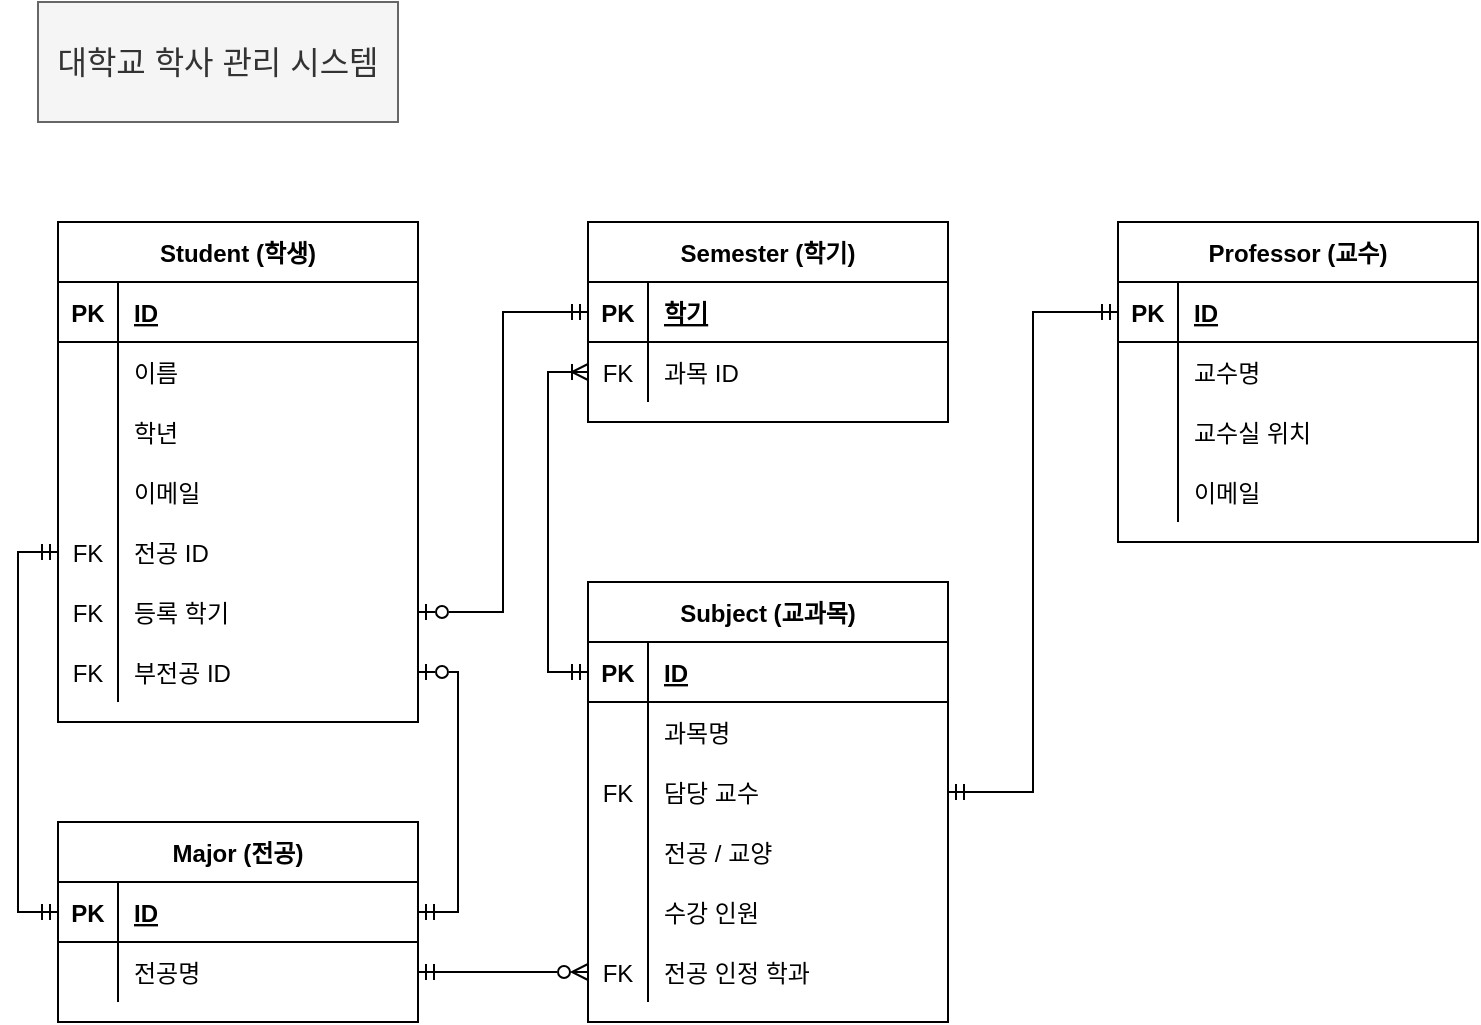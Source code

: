 <mxfile version="20.2.6" type="device"><diagram id="R2lEEEUBdFMjLlhIrx00" name="Page-1"><mxGraphModel dx="942" dy="582" grid="1" gridSize="10" guides="1" tooltips="1" connect="1" arrows="1" fold="1" page="1" pageScale="1" pageWidth="850" pageHeight="1100" math="0" shadow="0" extFonts="Permanent Marker^https://fonts.googleapis.com/css?family=Permanent+Marker"><root><mxCell id="0"/><mxCell id="1" parent="0"/><mxCell id="RUz3x7ZOQy3tmd5l95Rj-1" value="Semester (학기)" style="shape=table;startSize=30;container=1;collapsible=1;childLayout=tableLayout;fixedRows=1;rowLines=0;fontStyle=1;align=center;resizeLast=1;" parent="1" vertex="1"><mxGeometry x="335" y="150" width="180" height="100" as="geometry"/></mxCell><mxCell id="RUz3x7ZOQy3tmd5l95Rj-2" value="" style="shape=tableRow;horizontal=0;startSize=0;swimlaneHead=0;swimlaneBody=0;fillColor=none;collapsible=0;dropTarget=0;points=[[0,0.5],[1,0.5]];portConstraint=eastwest;top=0;left=0;right=0;bottom=1;" parent="RUz3x7ZOQy3tmd5l95Rj-1" vertex="1"><mxGeometry y="30" width="180" height="30" as="geometry"/></mxCell><mxCell id="RUz3x7ZOQy3tmd5l95Rj-3" value="PK" style="shape=partialRectangle;connectable=0;fillColor=none;top=0;left=0;bottom=0;right=0;fontStyle=1;overflow=hidden;" parent="RUz3x7ZOQy3tmd5l95Rj-2" vertex="1"><mxGeometry width="30" height="30" as="geometry"><mxRectangle width="30" height="30" as="alternateBounds"/></mxGeometry></mxCell><mxCell id="RUz3x7ZOQy3tmd5l95Rj-4" value="학기" style="shape=partialRectangle;connectable=0;fillColor=none;top=0;left=0;bottom=0;right=0;align=left;spacingLeft=6;fontStyle=5;overflow=hidden;" parent="RUz3x7ZOQy3tmd5l95Rj-2" vertex="1"><mxGeometry x="30" width="150" height="30" as="geometry"><mxRectangle width="150" height="30" as="alternateBounds"/></mxGeometry></mxCell><mxCell id="RUz3x7ZOQy3tmd5l95Rj-5" value="" style="shape=tableRow;horizontal=0;startSize=0;swimlaneHead=0;swimlaneBody=0;fillColor=none;collapsible=0;dropTarget=0;points=[[0,0.5],[1,0.5]];portConstraint=eastwest;top=0;left=0;right=0;bottom=0;" parent="RUz3x7ZOQy3tmd5l95Rj-1" vertex="1"><mxGeometry y="60" width="180" height="30" as="geometry"/></mxCell><mxCell id="RUz3x7ZOQy3tmd5l95Rj-6" value="FK" style="shape=partialRectangle;connectable=0;fillColor=none;top=0;left=0;bottom=0;right=0;editable=1;overflow=hidden;" parent="RUz3x7ZOQy3tmd5l95Rj-5" vertex="1"><mxGeometry width="30" height="30" as="geometry"><mxRectangle width="30" height="30" as="alternateBounds"/></mxGeometry></mxCell><mxCell id="RUz3x7ZOQy3tmd5l95Rj-7" value="과목 ID" style="shape=partialRectangle;connectable=0;fillColor=none;top=0;left=0;bottom=0;right=0;align=left;spacingLeft=6;overflow=hidden;" parent="RUz3x7ZOQy3tmd5l95Rj-5" vertex="1"><mxGeometry x="30" width="150" height="30" as="geometry"><mxRectangle width="150" height="30" as="alternateBounds"/></mxGeometry></mxCell><mxCell id="RUz3x7ZOQy3tmd5l95Rj-14" value="Major (전공)" style="shape=table;startSize=30;container=1;collapsible=1;childLayout=tableLayout;fixedRows=1;rowLines=0;fontStyle=1;align=center;resizeLast=1;" parent="1" vertex="1"><mxGeometry x="70" y="450" width="180" height="100" as="geometry"/></mxCell><mxCell id="RUz3x7ZOQy3tmd5l95Rj-15" value="" style="shape=tableRow;horizontal=0;startSize=0;swimlaneHead=0;swimlaneBody=0;fillColor=none;collapsible=0;dropTarget=0;points=[[0,0.5],[1,0.5]];portConstraint=eastwest;top=0;left=0;right=0;bottom=1;" parent="RUz3x7ZOQy3tmd5l95Rj-14" vertex="1"><mxGeometry y="30" width="180" height="30" as="geometry"/></mxCell><mxCell id="RUz3x7ZOQy3tmd5l95Rj-16" value="PK" style="shape=partialRectangle;connectable=0;fillColor=none;top=0;left=0;bottom=0;right=0;fontStyle=1;overflow=hidden;" parent="RUz3x7ZOQy3tmd5l95Rj-15" vertex="1"><mxGeometry width="30" height="30" as="geometry"><mxRectangle width="30" height="30" as="alternateBounds"/></mxGeometry></mxCell><mxCell id="RUz3x7ZOQy3tmd5l95Rj-17" value="ID" style="shape=partialRectangle;connectable=0;fillColor=none;top=0;left=0;bottom=0;right=0;align=left;spacingLeft=6;fontStyle=5;overflow=hidden;" parent="RUz3x7ZOQy3tmd5l95Rj-15" vertex="1"><mxGeometry x="30" width="150" height="30" as="geometry"><mxRectangle width="150" height="30" as="alternateBounds"/></mxGeometry></mxCell><mxCell id="RUz3x7ZOQy3tmd5l95Rj-18" value="" style="shape=tableRow;horizontal=0;startSize=0;swimlaneHead=0;swimlaneBody=0;fillColor=none;collapsible=0;dropTarget=0;points=[[0,0.5],[1,0.5]];portConstraint=eastwest;top=0;left=0;right=0;bottom=0;" parent="RUz3x7ZOQy3tmd5l95Rj-14" vertex="1"><mxGeometry y="60" width="180" height="30" as="geometry"/></mxCell><mxCell id="RUz3x7ZOQy3tmd5l95Rj-19" value="" style="shape=partialRectangle;connectable=0;fillColor=none;top=0;left=0;bottom=0;right=0;editable=1;overflow=hidden;" parent="RUz3x7ZOQy3tmd5l95Rj-18" vertex="1"><mxGeometry width="30" height="30" as="geometry"><mxRectangle width="30" height="30" as="alternateBounds"/></mxGeometry></mxCell><mxCell id="RUz3x7ZOQy3tmd5l95Rj-20" value="전공명" style="shape=partialRectangle;connectable=0;fillColor=none;top=0;left=0;bottom=0;right=0;align=left;spacingLeft=6;overflow=hidden;" parent="RUz3x7ZOQy3tmd5l95Rj-18" vertex="1"><mxGeometry x="30" width="150" height="30" as="geometry"><mxRectangle width="150" height="30" as="alternateBounds"/></mxGeometry></mxCell><mxCell id="RUz3x7ZOQy3tmd5l95Rj-27" value="Subject (교과목)" style="shape=table;startSize=30;container=1;collapsible=1;childLayout=tableLayout;fixedRows=1;rowLines=0;fontStyle=1;align=center;resizeLast=1;" parent="1" vertex="1"><mxGeometry x="335" y="330" width="180" height="220" as="geometry"/></mxCell><mxCell id="RUz3x7ZOQy3tmd5l95Rj-28" value="" style="shape=tableRow;horizontal=0;startSize=0;swimlaneHead=0;swimlaneBody=0;fillColor=none;collapsible=0;dropTarget=0;points=[[0,0.5],[1,0.5]];portConstraint=eastwest;top=0;left=0;right=0;bottom=1;" parent="RUz3x7ZOQy3tmd5l95Rj-27" vertex="1"><mxGeometry y="30" width="180" height="30" as="geometry"/></mxCell><mxCell id="RUz3x7ZOQy3tmd5l95Rj-29" value="PK" style="shape=partialRectangle;connectable=0;fillColor=none;top=0;left=0;bottom=0;right=0;fontStyle=1;overflow=hidden;" parent="RUz3x7ZOQy3tmd5l95Rj-28" vertex="1"><mxGeometry width="30" height="30" as="geometry"><mxRectangle width="30" height="30" as="alternateBounds"/></mxGeometry></mxCell><mxCell id="RUz3x7ZOQy3tmd5l95Rj-30" value="ID" style="shape=partialRectangle;connectable=0;fillColor=none;top=0;left=0;bottom=0;right=0;align=left;spacingLeft=6;fontStyle=5;overflow=hidden;" parent="RUz3x7ZOQy3tmd5l95Rj-28" vertex="1"><mxGeometry x="30" width="150" height="30" as="geometry"><mxRectangle width="150" height="30" as="alternateBounds"/></mxGeometry></mxCell><mxCell id="RUz3x7ZOQy3tmd5l95Rj-31" value="" style="shape=tableRow;horizontal=0;startSize=0;swimlaneHead=0;swimlaneBody=0;fillColor=none;collapsible=0;dropTarget=0;points=[[0,0.5],[1,0.5]];portConstraint=eastwest;top=0;left=0;right=0;bottom=0;" parent="RUz3x7ZOQy3tmd5l95Rj-27" vertex="1"><mxGeometry y="60" width="180" height="30" as="geometry"/></mxCell><mxCell id="RUz3x7ZOQy3tmd5l95Rj-32" value="" style="shape=partialRectangle;connectable=0;fillColor=none;top=0;left=0;bottom=0;right=0;editable=1;overflow=hidden;" parent="RUz3x7ZOQy3tmd5l95Rj-31" vertex="1"><mxGeometry width="30" height="30" as="geometry"><mxRectangle width="30" height="30" as="alternateBounds"/></mxGeometry></mxCell><mxCell id="RUz3x7ZOQy3tmd5l95Rj-33" value="과목명" style="shape=partialRectangle;connectable=0;fillColor=none;top=0;left=0;bottom=0;right=0;align=left;spacingLeft=6;overflow=hidden;" parent="RUz3x7ZOQy3tmd5l95Rj-31" vertex="1"><mxGeometry x="30" width="150" height="30" as="geometry"><mxRectangle width="150" height="30" as="alternateBounds"/></mxGeometry></mxCell><mxCell id="RUz3x7ZOQy3tmd5l95Rj-92" value="" style="shape=tableRow;horizontal=0;startSize=0;swimlaneHead=0;swimlaneBody=0;fillColor=none;collapsible=0;dropTarget=0;points=[[0,0.5],[1,0.5]];portConstraint=eastwest;top=0;left=0;right=0;bottom=0;" parent="RUz3x7ZOQy3tmd5l95Rj-27" vertex="1"><mxGeometry y="90" width="180" height="30" as="geometry"/></mxCell><mxCell id="RUz3x7ZOQy3tmd5l95Rj-93" value="FK" style="shape=partialRectangle;connectable=0;fillColor=none;top=0;left=0;bottom=0;right=0;editable=1;overflow=hidden;" parent="RUz3x7ZOQy3tmd5l95Rj-92" vertex="1"><mxGeometry width="30" height="30" as="geometry"><mxRectangle width="30" height="30" as="alternateBounds"/></mxGeometry></mxCell><mxCell id="RUz3x7ZOQy3tmd5l95Rj-94" value="담당 교수" style="shape=partialRectangle;connectable=0;fillColor=none;top=0;left=0;bottom=0;right=0;align=left;spacingLeft=6;overflow=hidden;" parent="RUz3x7ZOQy3tmd5l95Rj-92" vertex="1"><mxGeometry x="30" width="150" height="30" as="geometry"><mxRectangle width="150" height="30" as="alternateBounds"/></mxGeometry></mxCell><mxCell id="RUz3x7ZOQy3tmd5l95Rj-34" value="" style="shape=tableRow;horizontal=0;startSize=0;swimlaneHead=0;swimlaneBody=0;fillColor=none;collapsible=0;dropTarget=0;points=[[0,0.5],[1,0.5]];portConstraint=eastwest;top=0;left=0;right=0;bottom=0;" parent="RUz3x7ZOQy3tmd5l95Rj-27" vertex="1"><mxGeometry y="120" width="180" height="30" as="geometry"/></mxCell><mxCell id="RUz3x7ZOQy3tmd5l95Rj-35" value="" style="shape=partialRectangle;connectable=0;fillColor=none;top=0;left=0;bottom=0;right=0;editable=1;overflow=hidden;" parent="RUz3x7ZOQy3tmd5l95Rj-34" vertex="1"><mxGeometry width="30" height="30" as="geometry"><mxRectangle width="30" height="30" as="alternateBounds"/></mxGeometry></mxCell><mxCell id="RUz3x7ZOQy3tmd5l95Rj-36" value="전공 / 교양" style="shape=partialRectangle;connectable=0;fillColor=none;top=0;left=0;bottom=0;right=0;align=left;spacingLeft=6;overflow=hidden;" parent="RUz3x7ZOQy3tmd5l95Rj-34" vertex="1"><mxGeometry x="30" width="150" height="30" as="geometry"><mxRectangle width="150" height="30" as="alternateBounds"/></mxGeometry></mxCell><mxCell id="RUz3x7ZOQy3tmd5l95Rj-37" value="" style="shape=tableRow;horizontal=0;startSize=0;swimlaneHead=0;swimlaneBody=0;fillColor=none;collapsible=0;dropTarget=0;points=[[0,0.5],[1,0.5]];portConstraint=eastwest;top=0;left=0;right=0;bottom=0;" parent="RUz3x7ZOQy3tmd5l95Rj-27" vertex="1"><mxGeometry y="150" width="180" height="30" as="geometry"/></mxCell><mxCell id="RUz3x7ZOQy3tmd5l95Rj-38" value="" style="shape=partialRectangle;connectable=0;fillColor=none;top=0;left=0;bottom=0;right=0;editable=1;overflow=hidden;" parent="RUz3x7ZOQy3tmd5l95Rj-37" vertex="1"><mxGeometry width="30" height="30" as="geometry"><mxRectangle width="30" height="30" as="alternateBounds"/></mxGeometry></mxCell><mxCell id="RUz3x7ZOQy3tmd5l95Rj-39" value="수강 인원" style="shape=partialRectangle;connectable=0;fillColor=none;top=0;left=0;bottom=0;right=0;align=left;spacingLeft=6;overflow=hidden;" parent="RUz3x7ZOQy3tmd5l95Rj-37" vertex="1"><mxGeometry x="30" width="150" height="30" as="geometry"><mxRectangle width="150" height="30" as="alternateBounds"/></mxGeometry></mxCell><mxCell id="RUz3x7ZOQy3tmd5l95Rj-88" value="" style="shape=tableRow;horizontal=0;startSize=0;swimlaneHead=0;swimlaneBody=0;fillColor=none;collapsible=0;dropTarget=0;points=[[0,0.5],[1,0.5]];portConstraint=eastwest;top=0;left=0;right=0;bottom=0;" parent="RUz3x7ZOQy3tmd5l95Rj-27" vertex="1"><mxGeometry y="180" width="180" height="30" as="geometry"/></mxCell><mxCell id="RUz3x7ZOQy3tmd5l95Rj-89" value="FK" style="shape=partialRectangle;connectable=0;fillColor=none;top=0;left=0;bottom=0;right=0;editable=1;overflow=hidden;" parent="RUz3x7ZOQy3tmd5l95Rj-88" vertex="1"><mxGeometry width="30" height="30" as="geometry"><mxRectangle width="30" height="30" as="alternateBounds"/></mxGeometry></mxCell><mxCell id="RUz3x7ZOQy3tmd5l95Rj-90" value="전공 인정 학과" style="shape=partialRectangle;connectable=0;fillColor=none;top=0;left=0;bottom=0;right=0;align=left;spacingLeft=6;overflow=hidden;" parent="RUz3x7ZOQy3tmd5l95Rj-88" vertex="1"><mxGeometry x="30" width="150" height="30" as="geometry"><mxRectangle width="150" height="30" as="alternateBounds"/></mxGeometry></mxCell><mxCell id="RUz3x7ZOQy3tmd5l95Rj-40" value="Student (학생)" style="shape=table;startSize=30;container=1;collapsible=1;childLayout=tableLayout;fixedRows=1;rowLines=0;fontStyle=1;align=center;resizeLast=1;" parent="1" vertex="1"><mxGeometry x="70" y="150" width="180" height="250" as="geometry"/></mxCell><mxCell id="RUz3x7ZOQy3tmd5l95Rj-41" value="" style="shape=tableRow;horizontal=0;startSize=0;swimlaneHead=0;swimlaneBody=0;fillColor=none;collapsible=0;dropTarget=0;points=[[0,0.5],[1,0.5]];portConstraint=eastwest;top=0;left=0;right=0;bottom=1;" parent="RUz3x7ZOQy3tmd5l95Rj-40" vertex="1"><mxGeometry y="30" width="180" height="30" as="geometry"/></mxCell><mxCell id="RUz3x7ZOQy3tmd5l95Rj-42" value="PK" style="shape=partialRectangle;connectable=0;fillColor=none;top=0;left=0;bottom=0;right=0;fontStyle=1;overflow=hidden;" parent="RUz3x7ZOQy3tmd5l95Rj-41" vertex="1"><mxGeometry width="30" height="30" as="geometry"><mxRectangle width="30" height="30" as="alternateBounds"/></mxGeometry></mxCell><mxCell id="RUz3x7ZOQy3tmd5l95Rj-43" value="ID" style="shape=partialRectangle;connectable=0;fillColor=none;top=0;left=0;bottom=0;right=0;align=left;spacingLeft=6;fontStyle=5;overflow=hidden;" parent="RUz3x7ZOQy3tmd5l95Rj-41" vertex="1"><mxGeometry x="30" width="150" height="30" as="geometry"><mxRectangle width="150" height="30" as="alternateBounds"/></mxGeometry></mxCell><mxCell id="RUz3x7ZOQy3tmd5l95Rj-44" value="" style="shape=tableRow;horizontal=0;startSize=0;swimlaneHead=0;swimlaneBody=0;fillColor=none;collapsible=0;dropTarget=0;points=[[0,0.5],[1,0.5]];portConstraint=eastwest;top=0;left=0;right=0;bottom=0;" parent="RUz3x7ZOQy3tmd5l95Rj-40" vertex="1"><mxGeometry y="60" width="180" height="30" as="geometry"/></mxCell><mxCell id="RUz3x7ZOQy3tmd5l95Rj-45" value="" style="shape=partialRectangle;connectable=0;fillColor=none;top=0;left=0;bottom=0;right=0;editable=1;overflow=hidden;" parent="RUz3x7ZOQy3tmd5l95Rj-44" vertex="1"><mxGeometry width="30" height="30" as="geometry"><mxRectangle width="30" height="30" as="alternateBounds"/></mxGeometry></mxCell><mxCell id="RUz3x7ZOQy3tmd5l95Rj-46" value="이름" style="shape=partialRectangle;connectable=0;fillColor=none;top=0;left=0;bottom=0;right=0;align=left;spacingLeft=6;overflow=hidden;" parent="RUz3x7ZOQy3tmd5l95Rj-44" vertex="1"><mxGeometry x="30" width="150" height="30" as="geometry"><mxRectangle width="150" height="30" as="alternateBounds"/></mxGeometry></mxCell><mxCell id="RUz3x7ZOQy3tmd5l95Rj-47" value="" style="shape=tableRow;horizontal=0;startSize=0;swimlaneHead=0;swimlaneBody=0;fillColor=none;collapsible=0;dropTarget=0;points=[[0,0.5],[1,0.5]];portConstraint=eastwest;top=0;left=0;right=0;bottom=0;" parent="RUz3x7ZOQy3tmd5l95Rj-40" vertex="1"><mxGeometry y="90" width="180" height="30" as="geometry"/></mxCell><mxCell id="RUz3x7ZOQy3tmd5l95Rj-48" value="" style="shape=partialRectangle;connectable=0;fillColor=none;top=0;left=0;bottom=0;right=0;editable=1;overflow=hidden;" parent="RUz3x7ZOQy3tmd5l95Rj-47" vertex="1"><mxGeometry width="30" height="30" as="geometry"><mxRectangle width="30" height="30" as="alternateBounds"/></mxGeometry></mxCell><mxCell id="RUz3x7ZOQy3tmd5l95Rj-49" value="학년" style="shape=partialRectangle;connectable=0;fillColor=none;top=0;left=0;bottom=0;right=0;align=left;spacingLeft=6;overflow=hidden;" parent="RUz3x7ZOQy3tmd5l95Rj-47" vertex="1"><mxGeometry x="30" width="150" height="30" as="geometry"><mxRectangle width="150" height="30" as="alternateBounds"/></mxGeometry></mxCell><mxCell id="RUz3x7ZOQy3tmd5l95Rj-66" value="" style="shape=tableRow;horizontal=0;startSize=0;swimlaneHead=0;swimlaneBody=0;fillColor=none;collapsible=0;dropTarget=0;points=[[0,0.5],[1,0.5]];portConstraint=eastwest;top=0;left=0;right=0;bottom=0;" parent="RUz3x7ZOQy3tmd5l95Rj-40" vertex="1"><mxGeometry y="120" width="180" height="30" as="geometry"/></mxCell><mxCell id="RUz3x7ZOQy3tmd5l95Rj-67" value="" style="shape=partialRectangle;connectable=0;fillColor=none;top=0;left=0;bottom=0;right=0;editable=1;overflow=hidden;" parent="RUz3x7ZOQy3tmd5l95Rj-66" vertex="1"><mxGeometry width="30" height="30" as="geometry"><mxRectangle width="30" height="30" as="alternateBounds"/></mxGeometry></mxCell><mxCell id="RUz3x7ZOQy3tmd5l95Rj-68" value="이메일" style="shape=partialRectangle;connectable=0;fillColor=none;top=0;left=0;bottom=0;right=0;align=left;spacingLeft=6;overflow=hidden;" parent="RUz3x7ZOQy3tmd5l95Rj-66" vertex="1"><mxGeometry x="30" width="150" height="30" as="geometry"><mxRectangle width="150" height="30" as="alternateBounds"/></mxGeometry></mxCell><mxCell id="RUz3x7ZOQy3tmd5l95Rj-50" value="" style="shape=tableRow;horizontal=0;startSize=0;swimlaneHead=0;swimlaneBody=0;fillColor=none;collapsible=0;dropTarget=0;points=[[0,0.5],[1,0.5]];portConstraint=eastwest;top=0;left=0;right=0;bottom=0;" parent="RUz3x7ZOQy3tmd5l95Rj-40" vertex="1"><mxGeometry y="150" width="180" height="30" as="geometry"/></mxCell><mxCell id="RUz3x7ZOQy3tmd5l95Rj-51" value="FK" style="shape=partialRectangle;connectable=0;fillColor=none;top=0;left=0;bottom=0;right=0;editable=1;overflow=hidden;" parent="RUz3x7ZOQy3tmd5l95Rj-50" vertex="1"><mxGeometry width="30" height="30" as="geometry"><mxRectangle width="30" height="30" as="alternateBounds"/></mxGeometry></mxCell><mxCell id="RUz3x7ZOQy3tmd5l95Rj-52" value="전공 ID" style="shape=partialRectangle;connectable=0;fillColor=none;top=0;left=0;bottom=0;right=0;align=left;spacingLeft=6;overflow=hidden;" parent="RUz3x7ZOQy3tmd5l95Rj-50" vertex="1"><mxGeometry x="30" width="150" height="30" as="geometry"><mxRectangle width="150" height="30" as="alternateBounds"/></mxGeometry></mxCell><mxCell id="RUz3x7ZOQy3tmd5l95Rj-77" value="" style="shape=tableRow;horizontal=0;startSize=0;swimlaneHead=0;swimlaneBody=0;fillColor=none;collapsible=0;dropTarget=0;points=[[0,0.5],[1,0.5]];portConstraint=eastwest;top=0;left=0;right=0;bottom=0;" parent="RUz3x7ZOQy3tmd5l95Rj-40" vertex="1"><mxGeometry y="180" width="180" height="30" as="geometry"/></mxCell><mxCell id="RUz3x7ZOQy3tmd5l95Rj-78" value="FK" style="shape=partialRectangle;connectable=0;fillColor=none;top=0;left=0;bottom=0;right=0;editable=1;overflow=hidden;" parent="RUz3x7ZOQy3tmd5l95Rj-77" vertex="1"><mxGeometry width="30" height="30" as="geometry"><mxRectangle width="30" height="30" as="alternateBounds"/></mxGeometry></mxCell><mxCell id="RUz3x7ZOQy3tmd5l95Rj-79" value="등록 학기" style="shape=partialRectangle;connectable=0;fillColor=none;top=0;left=0;bottom=0;right=0;align=left;spacingLeft=6;overflow=hidden;" parent="RUz3x7ZOQy3tmd5l95Rj-77" vertex="1"><mxGeometry x="30" width="150" height="30" as="geometry"><mxRectangle width="150" height="30" as="alternateBounds"/></mxGeometry></mxCell><mxCell id="RUz3x7ZOQy3tmd5l95Rj-73" value="" style="shape=tableRow;horizontal=0;startSize=0;swimlaneHead=0;swimlaneBody=0;fillColor=none;collapsible=0;dropTarget=0;points=[[0,0.5],[1,0.5]];portConstraint=eastwest;top=0;left=0;right=0;bottom=0;" parent="RUz3x7ZOQy3tmd5l95Rj-40" vertex="1"><mxGeometry y="210" width="180" height="30" as="geometry"/></mxCell><mxCell id="RUz3x7ZOQy3tmd5l95Rj-74" value="FK" style="shape=partialRectangle;connectable=0;fillColor=none;top=0;left=0;bottom=0;right=0;editable=1;overflow=hidden;" parent="RUz3x7ZOQy3tmd5l95Rj-73" vertex="1"><mxGeometry width="30" height="30" as="geometry"><mxRectangle width="30" height="30" as="alternateBounds"/></mxGeometry></mxCell><mxCell id="RUz3x7ZOQy3tmd5l95Rj-75" value="부전공 ID" style="shape=partialRectangle;connectable=0;fillColor=none;top=0;left=0;bottom=0;right=0;align=left;spacingLeft=6;overflow=hidden;" parent="RUz3x7ZOQy3tmd5l95Rj-73" vertex="1"><mxGeometry x="30" width="150" height="30" as="geometry"><mxRectangle width="150" height="30" as="alternateBounds"/></mxGeometry></mxCell><mxCell id="RUz3x7ZOQy3tmd5l95Rj-53" value="Professor (교수)" style="shape=table;startSize=30;container=1;collapsible=1;childLayout=tableLayout;fixedRows=1;rowLines=0;fontStyle=1;align=center;resizeLast=1;" parent="1" vertex="1"><mxGeometry x="600" y="150" width="180" height="160" as="geometry"/></mxCell><mxCell id="RUz3x7ZOQy3tmd5l95Rj-54" value="" style="shape=tableRow;horizontal=0;startSize=0;swimlaneHead=0;swimlaneBody=0;fillColor=none;collapsible=0;dropTarget=0;points=[[0,0.5],[1,0.5]];portConstraint=eastwest;top=0;left=0;right=0;bottom=1;" parent="RUz3x7ZOQy3tmd5l95Rj-53" vertex="1"><mxGeometry y="30" width="180" height="30" as="geometry"/></mxCell><mxCell id="RUz3x7ZOQy3tmd5l95Rj-55" value="PK" style="shape=partialRectangle;connectable=0;fillColor=none;top=0;left=0;bottom=0;right=0;fontStyle=1;overflow=hidden;" parent="RUz3x7ZOQy3tmd5l95Rj-54" vertex="1"><mxGeometry width="30" height="30" as="geometry"><mxRectangle width="30" height="30" as="alternateBounds"/></mxGeometry></mxCell><mxCell id="RUz3x7ZOQy3tmd5l95Rj-56" value="ID" style="shape=partialRectangle;connectable=0;fillColor=none;top=0;left=0;bottom=0;right=0;align=left;spacingLeft=6;fontStyle=5;overflow=hidden;" parent="RUz3x7ZOQy3tmd5l95Rj-54" vertex="1"><mxGeometry x="30" width="150" height="30" as="geometry"><mxRectangle width="150" height="30" as="alternateBounds"/></mxGeometry></mxCell><mxCell id="RUz3x7ZOQy3tmd5l95Rj-57" value="" style="shape=tableRow;horizontal=0;startSize=0;swimlaneHead=0;swimlaneBody=0;fillColor=none;collapsible=0;dropTarget=0;points=[[0,0.5],[1,0.5]];portConstraint=eastwest;top=0;left=0;right=0;bottom=0;" parent="RUz3x7ZOQy3tmd5l95Rj-53" vertex="1"><mxGeometry y="60" width="180" height="30" as="geometry"/></mxCell><mxCell id="RUz3x7ZOQy3tmd5l95Rj-58" value="" style="shape=partialRectangle;connectable=0;fillColor=none;top=0;left=0;bottom=0;right=0;editable=1;overflow=hidden;" parent="RUz3x7ZOQy3tmd5l95Rj-57" vertex="1"><mxGeometry width="30" height="30" as="geometry"><mxRectangle width="30" height="30" as="alternateBounds"/></mxGeometry></mxCell><mxCell id="RUz3x7ZOQy3tmd5l95Rj-59" value="교수명" style="shape=partialRectangle;connectable=0;fillColor=none;top=0;left=0;bottom=0;right=0;align=left;spacingLeft=6;overflow=hidden;" parent="RUz3x7ZOQy3tmd5l95Rj-57" vertex="1"><mxGeometry x="30" width="150" height="30" as="geometry"><mxRectangle width="150" height="30" as="alternateBounds"/></mxGeometry></mxCell><mxCell id="RUz3x7ZOQy3tmd5l95Rj-60" value="" style="shape=tableRow;horizontal=0;startSize=0;swimlaneHead=0;swimlaneBody=0;fillColor=none;collapsible=0;dropTarget=0;points=[[0,0.5],[1,0.5]];portConstraint=eastwest;top=0;left=0;right=0;bottom=0;" parent="RUz3x7ZOQy3tmd5l95Rj-53" vertex="1"><mxGeometry y="90" width="180" height="30" as="geometry"/></mxCell><mxCell id="RUz3x7ZOQy3tmd5l95Rj-61" value="" style="shape=partialRectangle;connectable=0;fillColor=none;top=0;left=0;bottom=0;right=0;editable=1;overflow=hidden;" parent="RUz3x7ZOQy3tmd5l95Rj-60" vertex="1"><mxGeometry width="30" height="30" as="geometry"><mxRectangle width="30" height="30" as="alternateBounds"/></mxGeometry></mxCell><mxCell id="RUz3x7ZOQy3tmd5l95Rj-62" value="교수실 위치" style="shape=partialRectangle;connectable=0;fillColor=none;top=0;left=0;bottom=0;right=0;align=left;spacingLeft=6;overflow=hidden;" parent="RUz3x7ZOQy3tmd5l95Rj-60" vertex="1"><mxGeometry x="30" width="150" height="30" as="geometry"><mxRectangle width="150" height="30" as="alternateBounds"/></mxGeometry></mxCell><mxCell id="RUz3x7ZOQy3tmd5l95Rj-63" value="" style="shape=tableRow;horizontal=0;startSize=0;swimlaneHead=0;swimlaneBody=0;fillColor=none;collapsible=0;dropTarget=0;points=[[0,0.5],[1,0.5]];portConstraint=eastwest;top=0;left=0;right=0;bottom=0;" parent="RUz3x7ZOQy3tmd5l95Rj-53" vertex="1"><mxGeometry y="120" width="180" height="30" as="geometry"/></mxCell><mxCell id="RUz3x7ZOQy3tmd5l95Rj-64" value="" style="shape=partialRectangle;connectable=0;fillColor=none;top=0;left=0;bottom=0;right=0;editable=1;overflow=hidden;" parent="RUz3x7ZOQy3tmd5l95Rj-63" vertex="1"><mxGeometry width="30" height="30" as="geometry"><mxRectangle width="30" height="30" as="alternateBounds"/></mxGeometry></mxCell><mxCell id="RUz3x7ZOQy3tmd5l95Rj-65" value="이메일" style="shape=partialRectangle;connectable=0;fillColor=none;top=0;left=0;bottom=0;right=0;align=left;spacingLeft=6;overflow=hidden;" parent="RUz3x7ZOQy3tmd5l95Rj-63" vertex="1"><mxGeometry x="30" width="150" height="30" as="geometry"><mxRectangle width="150" height="30" as="alternateBounds"/></mxGeometry></mxCell><mxCell id="RUz3x7ZOQy3tmd5l95Rj-70" style="edgeStyle=orthogonalEdgeStyle;rounded=0;orthogonalLoop=1;jettySize=auto;html=1;exitX=0;exitY=0.5;exitDx=0;exitDy=0;entryX=0;entryY=0.5;entryDx=0;entryDy=0;startArrow=ERmandOne;startFill=0;endArrow=ERmandOne;endFill=0;" parent="1" source="RUz3x7ZOQy3tmd5l95Rj-50" target="RUz3x7ZOQy3tmd5l95Rj-15" edge="1"><mxGeometry relative="1" as="geometry"/></mxCell><mxCell id="RUz3x7ZOQy3tmd5l95Rj-71" style="edgeStyle=orthogonalEdgeStyle;rounded=0;orthogonalLoop=1;jettySize=auto;html=1;exitX=0;exitY=0.5;exitDx=0;exitDy=0;entryX=0;entryY=0.5;entryDx=0;entryDy=0;startArrow=ERoneToMany;startFill=0;endArrow=ERmandOne;endFill=0;" parent="1" source="RUz3x7ZOQy3tmd5l95Rj-5" target="RUz3x7ZOQy3tmd5l95Rj-28" edge="1"><mxGeometry relative="1" as="geometry"/></mxCell><mxCell id="RUz3x7ZOQy3tmd5l95Rj-72" style="edgeStyle=orthogonalEdgeStyle;rounded=0;orthogonalLoop=1;jettySize=auto;html=1;exitX=0;exitY=0.5;exitDx=0;exitDy=0;entryX=1;entryY=0.5;entryDx=0;entryDy=0;startArrow=ERmandOne;startFill=0;endArrow=ERmandOne;endFill=0;" parent="1" source="RUz3x7ZOQy3tmd5l95Rj-54" target="RUz3x7ZOQy3tmd5l95Rj-92" edge="1"><mxGeometry relative="1" as="geometry"/></mxCell><mxCell id="RUz3x7ZOQy3tmd5l95Rj-76" style="edgeStyle=orthogonalEdgeStyle;rounded=0;orthogonalLoop=1;jettySize=auto;html=1;exitX=1;exitY=0.5;exitDx=0;exitDy=0;entryX=0;entryY=0.5;entryDx=0;entryDy=0;startArrow=ERzeroToOne;startFill=0;endArrow=ERmandOne;endFill=0;" parent="1" source="RUz3x7ZOQy3tmd5l95Rj-77" target="RUz3x7ZOQy3tmd5l95Rj-2" edge="1"><mxGeometry relative="1" as="geometry"/></mxCell><mxCell id="RUz3x7ZOQy3tmd5l95Rj-81" style="edgeStyle=orthogonalEdgeStyle;rounded=0;orthogonalLoop=1;jettySize=auto;html=1;exitX=1;exitY=0.5;exitDx=0;exitDy=0;entryX=1;entryY=0.5;entryDx=0;entryDy=0;startArrow=ERzeroToOne;startFill=0;endArrow=ERmandOne;endFill=0;" parent="1" source="RUz3x7ZOQy3tmd5l95Rj-73" target="RUz3x7ZOQy3tmd5l95Rj-15" edge="1"><mxGeometry relative="1" as="geometry"/></mxCell><mxCell id="RUz3x7ZOQy3tmd5l95Rj-91" style="edgeStyle=orthogonalEdgeStyle;rounded=0;orthogonalLoop=1;jettySize=auto;html=1;exitX=1;exitY=0.5;exitDx=0;exitDy=0;entryX=0;entryY=0.5;entryDx=0;entryDy=0;startArrow=ERmandOne;startFill=0;endArrow=ERzeroToMany;endFill=0;" parent="1" source="RUz3x7ZOQy3tmd5l95Rj-18" target="RUz3x7ZOQy3tmd5l95Rj-88" edge="1"><mxGeometry relative="1" as="geometry"/></mxCell><mxCell id="CwEkEuhStbrxyEd_of82-1" value="&lt;font style=&quot;font-size: 16px;&quot;&gt;대학교 학사 관리 시스템&lt;/font&gt;" style="rounded=0;whiteSpace=wrap;html=1;fillColor=#f5f5f5;fontColor=#333333;strokeColor=#666666;" vertex="1" parent="1"><mxGeometry x="60" y="40" width="180" height="60" as="geometry"/></mxCell></root></mxGraphModel></diagram></mxfile>